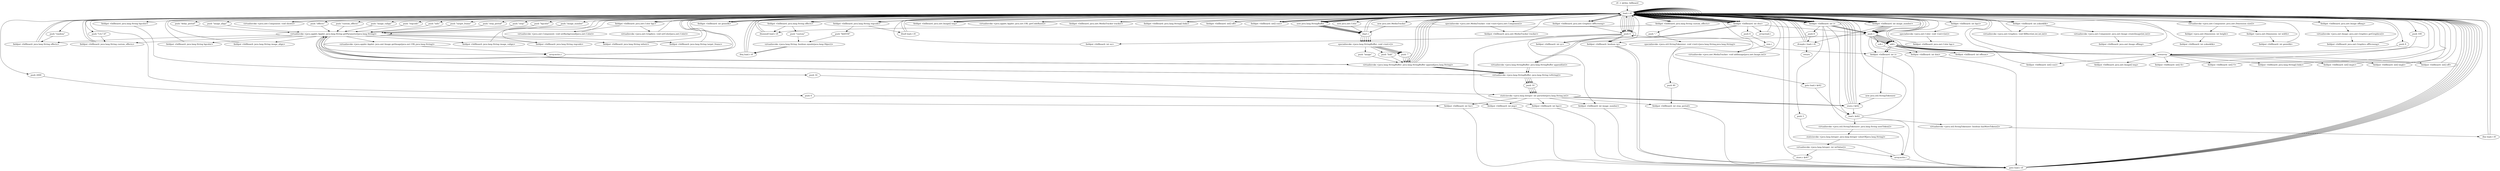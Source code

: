 digraph "" {
    "r0 := @this: billboard"
    "load.r r0"
    "r0 := @this: billboard"->"load.r r0";
    "push 0"
    "load.r r0"->"push 0";
    "fieldput <billboard: int xx>"
    "push 0"->"fieldput <billboard: int xx>";
    "fieldput <billboard: int xx>"->"load.r r0";
    "load.r r0"->"push 0";
    "fieldput <billboard: int yy>"
    "push 0"->"fieldput <billboard: int yy>";
    "fieldput <billboard: int yy>"->"load.r r0";
    "load.r r0"->"load.r r0";
    "push \"bgcolor\""
    "load.r r0"->"push \"bgcolor\"";
    "virtualinvoke <java.applet.Applet: java.lang.String getParameter(java.lang.String)>"
    "push \"bgcolor\""->"virtualinvoke <java.applet.Applet: java.lang.String getParameter(java.lang.String)>";
    "fieldput <billboard: java.lang.String bgcolor>"
    "virtualinvoke <java.applet.Applet: java.lang.String getParameter(java.lang.String)>"->"fieldput <billboard: java.lang.String bgcolor>";
    "fieldput <billboard: java.lang.String bgcolor>"->"load.r r0";
    "load.r r0"->"load.r r0";
    "fieldget <billboard: java.lang.String bgcolor>"
    "load.r r0"->"fieldget <billboard: java.lang.String bgcolor>";
    "push 16"
    "fieldget <billboard: java.lang.String bgcolor>"->"push 16";
    "staticinvoke <java.lang.Integer: int parseInt(java.lang.String,int)>"
    "push 16"->"staticinvoke <java.lang.Integer: int parseInt(java.lang.String,int)>";
    "fieldput <billboard: int bgci>"
    "staticinvoke <java.lang.Integer: int parseInt(java.lang.String,int)>"->"fieldput <billboard: int bgci>";
    "goto load.r r0"
    "fieldput <billboard: int bgci>"->"goto load.r r0";
    "goto load.r r0"->"load.r r0";
    "new java.lang.StringBuffer"
    "load.r r0"->"new java.lang.StringBuffer";
    "dup1.r"
    "new java.lang.StringBuffer"->"dup1.r";
    "specialinvoke <java.lang.StringBuffer: void <init>()>"
    "dup1.r"->"specialinvoke <java.lang.StringBuffer: void <init>()>";
    "push \"\""
    "specialinvoke <java.lang.StringBuffer: void <init>()>"->"push \"\"";
    "virtualinvoke <java.lang.StringBuffer: java.lang.StringBuffer append(java.lang.String)>"
    "push \"\""->"virtualinvoke <java.lang.StringBuffer: java.lang.StringBuffer append(java.lang.String)>";
    "virtualinvoke <java.lang.StringBuffer: java.lang.StringBuffer append(java.lang.String)>"->"load.r r0";
    "push \"image_number\""
    "load.r r0"->"push \"image_number\"";
    "push \"image_number\""->"virtualinvoke <java.applet.Applet: java.lang.String getParameter(java.lang.String)>";
    "virtualinvoke <java.applet.Applet: java.lang.String getParameter(java.lang.String)>"->"virtualinvoke <java.lang.StringBuffer: java.lang.StringBuffer append(java.lang.String)>";
    "virtualinvoke <java.lang.StringBuffer: java.lang.String toString()>"
    "virtualinvoke <java.lang.StringBuffer: java.lang.StringBuffer append(java.lang.String)>"->"virtualinvoke <java.lang.StringBuffer: java.lang.String toString()>";
    "push 10"
    "virtualinvoke <java.lang.StringBuffer: java.lang.String toString()>"->"push 10";
    "push 10"->"staticinvoke <java.lang.Integer: int parseInt(java.lang.String,int)>";
    "fieldput <billboard: int image_number>"
    "staticinvoke <java.lang.Integer: int parseInt(java.lang.String,int)>"->"fieldput <billboard: int image_number>";
    "fieldput <billboard: int image_number>"->"goto load.r r0";
    "goto load.r r0"->"load.r r0";
    "load.r r0"->"new java.lang.StringBuffer";
    "new java.lang.StringBuffer"->"dup1.r";
    "dup1.r"->"specialinvoke <java.lang.StringBuffer: void <init>()>";
    "specialinvoke <java.lang.StringBuffer: void <init>()>"->"push \"\"";
    "push \"\""->"virtualinvoke <java.lang.StringBuffer: java.lang.StringBuffer append(java.lang.String)>";
    "virtualinvoke <java.lang.StringBuffer: java.lang.StringBuffer append(java.lang.String)>"->"load.r r0";
    "push \"delay_period\""
    "load.r r0"->"push \"delay_period\"";
    "push \"delay_period\""->"virtualinvoke <java.applet.Applet: java.lang.String getParameter(java.lang.String)>";
    "virtualinvoke <java.applet.Applet: java.lang.String getParameter(java.lang.String)>"->"virtualinvoke <java.lang.StringBuffer: java.lang.StringBuffer append(java.lang.String)>";
    "virtualinvoke <java.lang.StringBuffer: java.lang.StringBuffer append(java.lang.String)>"->"virtualinvoke <java.lang.StringBuffer: java.lang.String toString()>";
    "virtualinvoke <java.lang.StringBuffer: java.lang.String toString()>"->"push 10";
    "push 10"->"staticinvoke <java.lang.Integer: int parseInt(java.lang.String,int)>";
    "fieldput <billboard: int hiz>"
    "staticinvoke <java.lang.Integer: int parseInt(java.lang.String,int)>"->"fieldput <billboard: int hiz>";
    "fieldput <billboard: int hiz>"->"goto load.r r0";
    "goto load.r r0"->"load.r r0";
    "load.r r0"->"new java.lang.StringBuffer";
    "new java.lang.StringBuffer"->"dup1.r";
    "dup1.r"->"specialinvoke <java.lang.StringBuffer: void <init>()>";
    "specialinvoke <java.lang.StringBuffer: void <init>()>"->"push \"\"";
    "push \"\""->"virtualinvoke <java.lang.StringBuffer: java.lang.StringBuffer append(java.lang.String)>";
    "virtualinvoke <java.lang.StringBuffer: java.lang.StringBuffer append(java.lang.String)>"->"load.r r0";
    "push \"step_period\""
    "load.r r0"->"push \"step_period\"";
    "push \"step_period\""->"virtualinvoke <java.applet.Applet: java.lang.String getParameter(java.lang.String)>";
    "virtualinvoke <java.applet.Applet: java.lang.String getParameter(java.lang.String)>"->"virtualinvoke <java.lang.StringBuffer: java.lang.StringBuffer append(java.lang.String)>";
    "virtualinvoke <java.lang.StringBuffer: java.lang.StringBuffer append(java.lang.String)>"->"virtualinvoke <java.lang.StringBuffer: java.lang.String toString()>";
    "virtualinvoke <java.lang.StringBuffer: java.lang.String toString()>"->"push 10";
    "push 10"->"staticinvoke <java.lang.Integer: int parseInt(java.lang.String,int)>";
    "fieldput <billboard: int step_period>"
    "staticinvoke <java.lang.Integer: int parseInt(java.lang.String,int)>"->"fieldput <billboard: int step_period>";
    "fieldput <billboard: int step_period>"->"goto load.r r0";
    "goto load.r r0"->"load.r r0";
    "load.r r0"->"new java.lang.StringBuffer";
    "new java.lang.StringBuffer"->"dup1.r";
    "dup1.r"->"specialinvoke <java.lang.StringBuffer: void <init>()>";
    "specialinvoke <java.lang.StringBuffer: void <init>()>"->"push \"\"";
    "push \"\""->"virtualinvoke <java.lang.StringBuffer: java.lang.StringBuffer append(java.lang.String)>";
    "virtualinvoke <java.lang.StringBuffer: java.lang.StringBuffer append(java.lang.String)>"->"load.r r0";
    "push \"step\""
    "load.r r0"->"push \"step\"";
    "push \"step\""->"virtualinvoke <java.applet.Applet: java.lang.String getParameter(java.lang.String)>";
    "virtualinvoke <java.applet.Applet: java.lang.String getParameter(java.lang.String)>"->"virtualinvoke <java.lang.StringBuffer: java.lang.StringBuffer append(java.lang.String)>";
    "virtualinvoke <java.lang.StringBuffer: java.lang.StringBuffer append(java.lang.String)>"->"virtualinvoke <java.lang.StringBuffer: java.lang.String toString()>";
    "virtualinvoke <java.lang.StringBuffer: java.lang.String toString()>"->"push 10";
    "push 10"->"staticinvoke <java.lang.Integer: int parseInt(java.lang.String,int)>";
    "fieldput <billboard: int jmp>"
    "staticinvoke <java.lang.Integer: int parseInt(java.lang.String,int)>"->"fieldput <billboard: int jmp>";
    "fieldput <billboard: int jmp>"->"goto load.r r0";
    "goto load.r r0"->"load.r r0";
    "new java.awt.Color"
    "load.r r0"->"new java.awt.Color";
    "new java.awt.Color"->"dup1.r";
    "dup1.r"->"load.r r0";
    "fieldget <billboard: int bgci>"
    "load.r r0"->"fieldget <billboard: int bgci>";
    "specialinvoke <java.awt.Color: void <init>(int)>"
    "fieldget <billboard: int bgci>"->"specialinvoke <java.awt.Color: void <init>(int)>";
    "fieldput <billboard: java.awt.Color bgc>"
    "specialinvoke <java.awt.Color: void <init>(int)>"->"fieldput <billboard: java.awt.Color bgc>";
    "fieldput <billboard: java.awt.Color bgc>"->"load.r r0";
    "load.r r0"->"load.r r0";
    "fieldget <billboard: java.awt.Color bgc>"
    "load.r r0"->"fieldget <billboard: java.awt.Color bgc>";
    "virtualinvoke <java.awt.Component: void setBackground(java.awt.Color)>"
    "fieldget <billboard: java.awt.Color bgc>"->"virtualinvoke <java.awt.Component: void setBackground(java.awt.Color)>";
    "virtualinvoke <java.awt.Component: void setBackground(java.awt.Color)>"->"load.r r0";
    "virtualinvoke <java.awt.Component: void show()>"
    "load.r r0"->"virtualinvoke <java.awt.Component: void show()>";
    "virtualinvoke <java.awt.Component: void show()>"->"load.r r0";
    "push 100"
    "load.r r0"->"push 100";
    "newarray"
    "push 100"->"newarray";
    "fieldput <billboard: int[] cusi>"
    "newarray"->"fieldput <billboard: int[] cusi>";
    "fieldput <billboard: int[] cusi>"->"load.r r0";
    "load.r r0"->"load.r r0";
    "push \"image_align\""
    "load.r r0"->"push \"image_align\"";
    "push \"image_align\""->"virtualinvoke <java.applet.Applet: java.lang.String getParameter(java.lang.String)>";
    "fieldput <billboard: java.lang.String image_align>"
    "virtualinvoke <java.applet.Applet: java.lang.String getParameter(java.lang.String)>"->"fieldput <billboard: java.lang.String image_align>";
    "fieldput <billboard: java.lang.String image_align>"->"load.r r0";
    "load.r r0"->"load.r r0";
    "push \"effects\""
    "load.r r0"->"push \"effects\"";
    "push \"effects\""->"virtualinvoke <java.applet.Applet: java.lang.String getParameter(java.lang.String)>";
    "fieldput <billboard: java.lang.String effects>"
    "virtualinvoke <java.applet.Applet: java.lang.String getParameter(java.lang.String)>"->"fieldput <billboard: java.lang.String effects>";
    "fieldput <billboard: java.lang.String effects>"->"load.r r0";
    "fieldget <billboard: java.lang.String effects>"
    "load.r r0"->"fieldget <billboard: java.lang.String effects>";
    "ifnonnull load.r r0"
    "fieldget <billboard: java.lang.String effects>"->"ifnonnull load.r r0";
    "ifnonnull load.r r0"->"load.r r0";
    "push \"random\""
    "load.r r0"->"push \"random\"";
    "push \"random\""->"fieldput <billboard: java.lang.String effects>";
    "fieldput <billboard: java.lang.String effects>"->"load.r r0";
    "load.r r0"->"fieldget <billboard: java.lang.String effects>";
    "push \"custom\""
    "fieldget <billboard: java.lang.String effects>"->"push \"custom\"";
    "virtualinvoke <java.lang.String: boolean equals(java.lang.Object)>"
    "push \"custom\""->"virtualinvoke <java.lang.String: boolean equals(java.lang.Object)>";
    "ifeq load.r r0"
    "virtualinvoke <java.lang.String: boolean equals(java.lang.Object)>"->"ifeq load.r r0";
    "ifeq load.r r0"->"load.r r0";
    "load.r r0"->"load.r r0";
    "push \"custom_effects\""
    "load.r r0"->"push \"custom_effects\"";
    "push \"custom_effects\""->"virtualinvoke <java.applet.Applet: java.lang.String getParameter(java.lang.String)>";
    "fieldput <billboard: java.lang.String custom_effects>"
    "virtualinvoke <java.applet.Applet: java.lang.String getParameter(java.lang.String)>"->"fieldput <billboard: java.lang.String custom_effects>";
    "fieldput <billboard: java.lang.String custom_effects>"->"load.r r0";
    "fieldget <billboard: java.lang.String custom_effects>"
    "load.r r0"->"fieldget <billboard: java.lang.String custom_effects>";
    "fieldget <billboard: java.lang.String custom_effects>"->"ifnonnull load.r r0";
    "ifnonnull load.r r0"->"load.r r0";
    "push \"5,6,7,8\""
    "load.r r0"->"push \"5,6,7,8\"";
    "push \"5,6,7,8\""->"fieldput <billboard: java.lang.String custom_effects>";
    "fieldput <billboard: java.lang.String custom_effects>"->"load.r r0";
    "push 1"
    "load.r r0"->"push 1";
    "fieldput <billboard: int i>"
    "push 1"->"fieldput <billboard: int i>";
    "new java.util.StringTokenizer"
    "fieldput <billboard: int i>"->"new java.util.StringTokenizer";
    "store.r $r62"
    "new java.util.StringTokenizer"->"store.r $r62";
    "load.r $r62"
    "store.r $r62"->"load.r $r62";
    "load.r $r62"->"load.r r0";
    "load.r r0"->"fieldget <billboard: java.lang.String custom_effects>";
    "push \",\""
    "fieldget <billboard: java.lang.String custom_effects>"->"push \",\"";
    "specialinvoke <java.util.StringTokenizer: void <init>(java.lang.String,java.lang.String)>"
    "push \",\""->"specialinvoke <java.util.StringTokenizer: void <init>(java.lang.String,java.lang.String)>";
    "goto load.r $r62"
    "specialinvoke <java.util.StringTokenizer: void <init>(java.lang.String,java.lang.String)>"->"goto load.r $r62";
    "goto load.r $r62"->"load.r $r62";
    "virtualinvoke <java.util.StringTokenizer: boolean hasMoreTokens()>"
    "load.r $r62"->"virtualinvoke <java.util.StringTokenizer: boolean hasMoreTokens()>";
    "ifne load.r r0"
    "virtualinvoke <java.util.StringTokenizer: boolean hasMoreTokens()>"->"ifne load.r r0";
    "ifne load.r r0"->"load.r r0";
    "load.r r0"->"load.r r0";
    "fieldget <billboard: int i>"
    "load.r r0"->"fieldget <billboard: int i>";
    "fieldget <billboard: int i>"->"push 1";
    "sub.i"
    "push 1"->"sub.i";
    "fieldput <billboard: int effnum>"
    "sub.i"->"fieldput <billboard: int effnum>";
    "fieldput <billboard: int effnum>"->"load.r r0";
    "load.r r0"->"load.r r0";
    "push \"image_valign\""
    "load.r r0"->"push \"image_valign\"";
    "push \"image_valign\""->"virtualinvoke <java.applet.Applet: java.lang.String getParameter(java.lang.String)>";
    "fieldput <billboard: java.lang.String image_valign>"
    "virtualinvoke <java.applet.Applet: java.lang.String getParameter(java.lang.String)>"->"fieldput <billboard: java.lang.String image_valign>";
    "fieldput <billboard: java.lang.String image_valign>"->"load.r r0";
    "load.r r0"->"load.r r0";
    "fieldget <billboard: int image_number>"
    "load.r r0"->"fieldget <billboard: int image_number>";
    "fieldget <billboard: int image_number>"->"push 1";
    "add.i"
    "push 1"->"add.i";
    "add.i"->"newarray";
    "fieldput <billboard: java.awt.Image[] img>"
    "newarray"->"fieldput <billboard: java.awt.Image[] img>";
    "fieldput <billboard: java.awt.Image[] img>"->"load.r r0";
    "load.r r0"->"load.r r0";
    "load.r r0"->"fieldget <billboard: int image_number>";
    "fieldget <billboard: int image_number>"->"push 1";
    "push 1"->"add.i";
    "add.i"->"newarray";
    "fieldput <billboard: int[] X>"
    "newarray"->"fieldput <billboard: int[] X>";
    "fieldput <billboard: int[] X>"->"load.r r0";
    "load.r r0"->"load.r r0";
    "load.r r0"->"fieldget <billboard: int image_number>";
    "fieldget <billboard: int image_number>"->"push 1";
    "push 1"->"add.i";
    "add.i"->"newarray";
    "fieldput <billboard: int[] Y>"
    "newarray"->"fieldput <billboard: int[] Y>";
    "fieldput <billboard: int[] Y>"->"load.r r0";
    "load.r r0"->"load.r r0";
    "load.r r0"->"fieldget <billboard: int image_number>";
    "fieldget <billboard: int image_number>"->"push 1";
    "push 1"->"add.i";
    "add.i"->"newarray";
    "fieldput <billboard: java.lang.String[] links>"
    "newarray"->"fieldput <billboard: java.lang.String[] links>";
    "fieldput <billboard: java.lang.String[] links>"->"load.r r0";
    "load.r r0"->"load.r r0";
    "load.r r0"->"fieldget <billboard: int image_number>";
    "fieldget <billboard: int image_number>"->"push 1";
    "push 1"->"add.i";
    "add.i"->"newarray";
    "fieldput <billboard: int[] imgw>"
    "newarray"->"fieldput <billboard: int[] imgw>";
    "fieldput <billboard: int[] imgw>"->"load.r r0";
    "load.r r0"->"load.r r0";
    "load.r r0"->"fieldget <billboard: int image_number>";
    "fieldget <billboard: int image_number>"->"push 1";
    "push 1"->"add.i";
    "add.i"->"newarray";
    "fieldput <billboard: int[] imgh>"
    "newarray"->"fieldput <billboard: int[] imgh>";
    "fieldput <billboard: int[] imgh>"->"load.r r0";
    "push 9"
    "load.r r0"->"push 9";
    "push 9"->"newarray";
    "fieldput <billboard: int[] eff>"
    "newarray"->"fieldput <billboard: int[] eff>";
    "fieldput <billboard: int[] eff>"->"load.r r0";
    "load.r r0"->"push 0";
    "push 0"->"fieldput <billboard: int i>";
    "fieldput <billboard: int i>"->"goto load.r r0";
    "goto load.r r0"->"load.r r0";
    "load.r r0"->"fieldget <billboard: int i>";
    "push 8"
    "fieldget <billboard: int i>"->"push 8";
    "ifcmple.i load.r r0"
    "push 8"->"ifcmple.i load.r r0";
    "ifcmple.i load.r r0"->"load.r r0";
    "load.r r0"->"load.r r0";
    "push \"regcode\""
    "load.r r0"->"push \"regcode\"";
    "push \"regcode\""->"virtualinvoke <java.applet.Applet: java.lang.String getParameter(java.lang.String)>";
    "fieldput <billboard: java.lang.String regcode>"
    "virtualinvoke <java.applet.Applet: java.lang.String getParameter(java.lang.String)>"->"fieldput <billboard: java.lang.String regcode>";
    "fieldput <billboard: java.lang.String regcode>"->"load.r r0";
    "fieldget <billboard: java.lang.String regcode>"
    "load.r r0"->"fieldget <billboard: java.lang.String regcode>";
    "ifnull load.r r0"
    "fieldget <billboard: java.lang.String regcode>"->"ifnull load.r r0";
    "ifnull load.r r0"->"load.r r0";
    "load.r r0"->"fieldget <billboard: java.lang.String regcode>";
    "push \"bb4556\""
    "fieldget <billboard: java.lang.String regcode>"->"push \"bb4556\"";
    "push \"bb4556\""->"virtualinvoke <java.lang.String: boolean equals(java.lang.Object)>";
    "virtualinvoke <java.lang.String: boolean equals(java.lang.Object)>"->"ifeq load.r r0";
    "ifeq load.r r0"->"load.r r0";
    "load.r r0"->"push 1";
    "fieldput <billboard: boolean rg>"
    "push 1"->"fieldput <billboard: boolean rg>";
    "fieldput <billboard: boolean rg>"->"goto load.r r0";
    "goto load.r r0"->"load.r r0";
    "load.r r0"->"load.r r0";
    "push \"info\""
    "load.r r0"->"push \"info\"";
    "push \"info\""->"virtualinvoke <java.applet.Applet: java.lang.String getParameter(java.lang.String)>";
    "fieldput <billboard: java.lang.String infostr>"
    "virtualinvoke <java.applet.Applet: java.lang.String getParameter(java.lang.String)>"->"fieldput <billboard: java.lang.String infostr>";
    "fieldput <billboard: java.lang.String infostr>"->"load.r r0";
    "load.r r0"->"load.r r0";
    "push \"target_frame\""
    "load.r r0"->"push \"target_frame\"";
    "push \"target_frame\""->"virtualinvoke <java.applet.Applet: java.lang.String getParameter(java.lang.String)>";
    "fieldput <billboard: java.lang.String target_frame>"
    "virtualinvoke <java.applet.Applet: java.lang.String getParameter(java.lang.String)>"->"fieldput <billboard: java.lang.String target_frame>";
    "fieldput <billboard: java.lang.String target_frame>"->"load.r r0";
    "load.r r0"->"load.r r0";
    "virtualinvoke <java.awt.Component: java.awt.Dimension size()>"
    "load.r r0"->"virtualinvoke <java.awt.Component: java.awt.Dimension size()>";
    "fieldget <java.awt.Dimension: int width>"
    "virtualinvoke <java.awt.Component: java.awt.Dimension size()>"->"fieldget <java.awt.Dimension: int width>";
    "fieldput <billboard: int genislik>"
    "fieldget <java.awt.Dimension: int width>"->"fieldput <billboard: int genislik>";
    "fieldput <billboard: int genislik>"->"load.r r0";
    "load.r r0"->"load.r r0";
    "load.r r0"->"virtualinvoke <java.awt.Component: java.awt.Dimension size()>";
    "fieldget <java.awt.Dimension: int height>"
    "virtualinvoke <java.awt.Component: java.awt.Dimension size()>"->"fieldget <java.awt.Dimension: int height>";
    "fieldput <billboard: int yukseklik>"
    "fieldget <java.awt.Dimension: int height>"->"fieldput <billboard: int yukseklik>";
    "fieldput <billboard: int yukseklik>"->"load.r r0";
    "load.r r0"->"load.r r0";
    "load.r r0"->"load.r r0";
    "fieldget <billboard: int genislik>"
    "load.r r0"->"fieldget <billboard: int genislik>";
    "fieldget <billboard: int genislik>"->"load.r r0";
    "fieldget <billboard: int yukseklik>"
    "load.r r0"->"fieldget <billboard: int yukseklik>";
    "virtualinvoke <java.awt.Component: java.awt.Image createImage(int,int)>"
    "fieldget <billboard: int yukseklik>"->"virtualinvoke <java.awt.Component: java.awt.Image createImage(int,int)>";
    "fieldput <billboard: java.awt.Image offimg>"
    "virtualinvoke <java.awt.Component: java.awt.Image createImage(int,int)>"->"fieldput <billboard: java.awt.Image offimg>";
    "fieldput <billboard: java.awt.Image offimg>"->"load.r r0";
    "load.r r0"->"load.r r0";
    "fieldget <billboard: java.awt.Image offimg>"
    "load.r r0"->"fieldget <billboard: java.awt.Image offimg>";
    "virtualinvoke <java.awt.Image: java.awt.Graphics getGraphics()>"
    "fieldget <billboard: java.awt.Image offimg>"->"virtualinvoke <java.awt.Image: java.awt.Graphics getGraphics()>";
    "fieldput <billboard: java.awt.Graphics offScreeng>"
    "virtualinvoke <java.awt.Image: java.awt.Graphics getGraphics()>"->"fieldput <billboard: java.awt.Graphics offScreeng>";
    "fieldput <billboard: java.awt.Graphics offScreeng>"->"load.r r0";
    "fieldget <billboard: java.awt.Graphics offScreeng>"
    "load.r r0"->"fieldget <billboard: java.awt.Graphics offScreeng>";
    "fieldget <billboard: java.awt.Graphics offScreeng>"->"load.r r0";
    "load.r r0"->"fieldget <billboard: java.awt.Color bgc>";
    "virtualinvoke <java.awt.Graphics: void setColor(java.awt.Color)>"
    "fieldget <billboard: java.awt.Color bgc>"->"virtualinvoke <java.awt.Graphics: void setColor(java.awt.Color)>";
    "virtualinvoke <java.awt.Graphics: void setColor(java.awt.Color)>"->"load.r r0";
    "load.r r0"->"fieldget <billboard: java.awt.Graphics offScreeng>";
    "fieldget <billboard: java.awt.Graphics offScreeng>"->"push 0";
    "push 0"->"push 0";
    "push 0"->"load.r r0";
    "load.r r0"->"fieldget <billboard: int genislik>";
    "fieldget <billboard: int genislik>"->"load.r r0";
    "load.r r0"->"fieldget <billboard: int yukseklik>";
    "virtualinvoke <java.awt.Graphics: void fillRect(int,int,int,int)>"
    "fieldget <billboard: int yukseklik>"->"virtualinvoke <java.awt.Graphics: void fillRect(int,int,int,int)>";
    "virtualinvoke <java.awt.Graphics: void fillRect(int,int,int,int)>"->"load.r r0";
    "new java.awt.MediaTracker"
    "load.r r0"->"new java.awt.MediaTracker";
    "new java.awt.MediaTracker"->"dup1.r";
    "dup1.r"->"load.r r0";
    "specialinvoke <java.awt.MediaTracker: void <init>(java.awt.Component)>"
    "load.r r0"->"specialinvoke <java.awt.MediaTracker: void <init>(java.awt.Component)>";
    "fieldput <billboard: java.awt.MediaTracker tracker>"
    "specialinvoke <java.awt.MediaTracker: void <init>(java.awt.Component)>"->"fieldput <billboard: java.awt.MediaTracker tracker>";
    "fieldput <billboard: java.awt.MediaTracker tracker>"->"load.r r0";
    "load.r r0"->"push 1";
    "fieldput <billboard: int don>"
    "push 1"->"fieldput <billboard: int don>";
    "fieldput <billboard: int don>"->"goto load.r r0";
    "goto load.r r0"->"load.r r0";
    "fieldget <billboard: int don>"
    "load.r r0"->"fieldget <billboard: int don>";
    "fieldget <billboard: int don>"->"load.r r0";
    "load.r r0"->"fieldget <billboard: int image_number>";
    "fieldget <billboard: int image_number>"->"ifcmple.i load.r r0";
    "return"
    "ifcmple.i load.r r0"->"return";
    "ifcmple.i load.r r0"->"load.r r0";
    "fieldget <billboard: java.awt.Image[] img>"
    "load.r r0"->"fieldget <billboard: java.awt.Image[] img>";
    "fieldget <billboard: java.awt.Image[] img>"->"load.r r0";
    "load.r r0"->"fieldget <billboard: int don>";
    "fieldget <billboard: int don>"->"load.r r0";
    "load.r r0"->"load.r r0";
    "virtualinvoke <java.applet.Applet: java.net.URL getCodeBase()>"
    "load.r r0"->"virtualinvoke <java.applet.Applet: java.net.URL getCodeBase()>";
    "virtualinvoke <java.applet.Applet: java.net.URL getCodeBase()>"->"load.r r0";
    "load.r r0"->"new java.lang.StringBuffer";
    "new java.lang.StringBuffer"->"dup1.r";
    "dup1.r"->"specialinvoke <java.lang.StringBuffer: void <init>()>";
    "push \"image\""
    "specialinvoke <java.lang.StringBuffer: void <init>()>"->"push \"image\"";
    "push \"image\""->"virtualinvoke <java.lang.StringBuffer: java.lang.StringBuffer append(java.lang.String)>";
    "virtualinvoke <java.lang.StringBuffer: java.lang.StringBuffer append(java.lang.String)>"->"load.r r0";
    "load.r r0"->"fieldget <billboard: int don>";
    "virtualinvoke <java.lang.StringBuffer: java.lang.StringBuffer append(int)>"
    "fieldget <billboard: int don>"->"virtualinvoke <java.lang.StringBuffer: java.lang.StringBuffer append(int)>";
    "virtualinvoke <java.lang.StringBuffer: java.lang.StringBuffer append(int)>"->"virtualinvoke <java.lang.StringBuffer: java.lang.String toString()>";
    "virtualinvoke <java.lang.StringBuffer: java.lang.String toString()>"->"virtualinvoke <java.applet.Applet: java.lang.String getParameter(java.lang.String)>";
    "virtualinvoke <java.applet.Applet: java.awt.Image getImage(java.net.URL,java.lang.String)>"
    "virtualinvoke <java.applet.Applet: java.lang.String getParameter(java.lang.String)>"->"virtualinvoke <java.applet.Applet: java.awt.Image getImage(java.net.URL,java.lang.String)>";
    "arraywrite.r"
    "virtualinvoke <java.applet.Applet: java.awt.Image getImage(java.net.URL,java.lang.String)>"->"arraywrite.r";
    "arraywrite.r"->"load.r r0";
    "fieldget <billboard: java.awt.MediaTracker tracker>"
    "load.r r0"->"fieldget <billboard: java.awt.MediaTracker tracker>";
    "fieldget <billboard: java.awt.MediaTracker tracker>"->"load.r r0";
    "load.r r0"->"fieldget <billboard: java.awt.Image[] img>";
    "fieldget <billboard: java.awt.Image[] img>"->"load.r r0";
    "load.r r0"->"fieldget <billboard: int don>";
    "arrayread.r"
    "fieldget <billboard: int don>"->"arrayread.r";
    "arrayread.r"->"load.r r0";
    "load.r r0"->"fieldget <billboard: int don>";
    "push 6"
    "fieldget <billboard: int don>"->"push 6";
    "rem.i"
    "push 6"->"rem.i";
    "virtualinvoke <java.awt.MediaTracker: void addImage(java.awt.Image,int)>"
    "rem.i"->"virtualinvoke <java.awt.MediaTracker: void addImage(java.awt.Image,int)>";
    "virtualinvoke <java.awt.MediaTracker: void addImage(java.awt.Image,int)>"->"load.r r0";
    "fieldget <billboard: java.lang.String[] links>"
    "load.r r0"->"fieldget <billboard: java.lang.String[] links>";
    "fieldget <billboard: java.lang.String[] links>"->"load.r r0";
    "load.r r0"->"fieldget <billboard: int don>";
    "fieldget <billboard: int don>"->"load.r r0";
    "load.r r0"->"new java.lang.StringBuffer";
    "new java.lang.StringBuffer"->"dup1.r";
    "dup1.r"->"specialinvoke <java.lang.StringBuffer: void <init>()>";
    "push \"link\""
    "specialinvoke <java.lang.StringBuffer: void <init>()>"->"push \"link\"";
    "push \"link\""->"virtualinvoke <java.lang.StringBuffer: java.lang.StringBuffer append(java.lang.String)>";
    "virtualinvoke <java.lang.StringBuffer: java.lang.StringBuffer append(java.lang.String)>"->"load.r r0";
    "load.r r0"->"fieldget <billboard: int don>";
    "fieldget <billboard: int don>"->"virtualinvoke <java.lang.StringBuffer: java.lang.StringBuffer append(int)>";
    "virtualinvoke <java.lang.StringBuffer: java.lang.StringBuffer append(int)>"->"virtualinvoke <java.lang.StringBuffer: java.lang.String toString()>";
    "virtualinvoke <java.lang.StringBuffer: java.lang.String toString()>"->"virtualinvoke <java.applet.Applet: java.lang.String getParameter(java.lang.String)>";
    "virtualinvoke <java.applet.Applet: java.lang.String getParameter(java.lang.String)>"->"arraywrite.r";
    "arraywrite.r"->"load.r r0";
    "load.r r0"->"load.r r0";
    "load.r r0"->"fieldget <billboard: int don>";
    "fieldget <billboard: int don>"->"push 1";
    "push 1"->"add.i";
    "add.i"->"fieldput <billboard: int don>";
    "ifeq load.r r0"->"load.r r0";
    "load.r r0"->"push 0";
    "push 0"->"fieldput <billboard: boolean rg>";
    "fieldput <billboard: boolean rg>"->"goto load.r r0";
    "ifnull load.r r0"->"load.r r0";
    "load.r r0"->"push 0";
    "push 0"->"fieldput <billboard: boolean rg>";
    "ifcmple.i load.r r0"->"load.r r0";
    "fieldget <billboard: int[] eff>"
    "load.r r0"->"fieldget <billboard: int[] eff>";
    "fieldget <billboard: int[] eff>"->"load.r r0";
    "load.r r0"->"fieldget <billboard: int i>";
    "fieldget <billboard: int i>"->"load.r r0";
    "load.r r0"->"fieldget <billboard: int i>";
    "arraywrite.i"
    "fieldget <billboard: int i>"->"arraywrite.i";
    "arraywrite.i"->"load.r r0";
    "load.r r0"->"load.r r0";
    "load.r r0"->"fieldget <billboard: int i>";
    "fieldget <billboard: int i>"->"push 1";
    "push 1"->"add.i";
    "add.i"->"fieldput <billboard: int i>";
    "ifne load.r r0"->"load.r r0";
    "fieldget <billboard: int[] cusi>"
    "load.r r0"->"fieldget <billboard: int[] cusi>";
    "fieldget <billboard: int[] cusi>"->"load.r r0";
    "load.r r0"->"fieldget <billboard: int i>";
    "fieldget <billboard: int i>"->"load.r $r62";
    "virtualinvoke <java.util.StringTokenizer: java.lang.String nextToken()>"
    "load.r $r62"->"virtualinvoke <java.util.StringTokenizer: java.lang.String nextToken()>";
    "staticinvoke <java.lang.Integer: java.lang.Integer valueOf(java.lang.String)>"
    "virtualinvoke <java.util.StringTokenizer: java.lang.String nextToken()>"->"staticinvoke <java.lang.Integer: java.lang.Integer valueOf(java.lang.String)>";
    "virtualinvoke <java.lang.Integer: int intValue()>"
    "staticinvoke <java.lang.Integer: java.lang.Integer valueOf(java.lang.String)>"->"virtualinvoke <java.lang.Integer: int intValue()>";
    "virtualinvoke <java.lang.Integer: int intValue()>"->"arraywrite.i";
    "arraywrite.i"->"goto load.r r0";
    "goto load.r r0"->"load.r r0";
    "load.r r0"->"load.r r0";
    "load.r r0"->"fieldget <billboard: int i>";
    "fieldget <billboard: int i>"->"push 1";
    "push 1"->"add.i";
    "add.i"->"fieldput <billboard: int i>";
    "store.r $r67"
    "virtualinvoke <java.lang.Integer: int intValue()>"->"store.r $r67";
    "store.r $r67"->"load.r r0";
    "load.r r0"->"fieldget <billboard: int[] cusi>";
    "fieldget <billboard: int[] cusi>"->"load.r r0";
    "load.r r0"->"fieldget <billboard: int i>";
    "push 5"
    "fieldget <billboard: int i>"->"push 5";
    "push 5"->"arraywrite.i";
    "staticinvoke <java.lang.Integer: int parseInt(java.lang.String,int)>"->"store.r $r62";
    "store.r $r62"->"load.r r0";
    "push 4"
    "load.r r0"->"push 4";
    "push 4"->"fieldput <billboard: int jmp>";
    "staticinvoke <java.lang.Integer: int parseInt(java.lang.String,int)>"->"store.r $r62";
    "store.r $r62"->"load.r r0";
    "push 40"
    "load.r r0"->"push 40";
    "push 40"->"fieldput <billboard: int step_period>";
    "staticinvoke <java.lang.Integer: int parseInt(java.lang.String,int)>"->"store.r $r62";
    "store.r $r62"->"load.r r0";
    "push 2000"
    "load.r r0"->"push 2000";
    "push 2000"->"fieldput <billboard: int hiz>";
    "staticinvoke <java.lang.Integer: int parseInt(java.lang.String,int)>"->"store.r $r62";
    "store.r $r62"->"load.r r0";
    "load.r r0"->"push 0";
    "push 0"->"fieldput <billboard: int image_number>";
    "staticinvoke <java.lang.Integer: int parseInt(java.lang.String,int)>"->"store.r $r62";
    "store.r $r62"->"load.r r0";
    "load.r r0"->"push 0";
    "push 0"->"fieldput <billboard: int bgci>";
}
